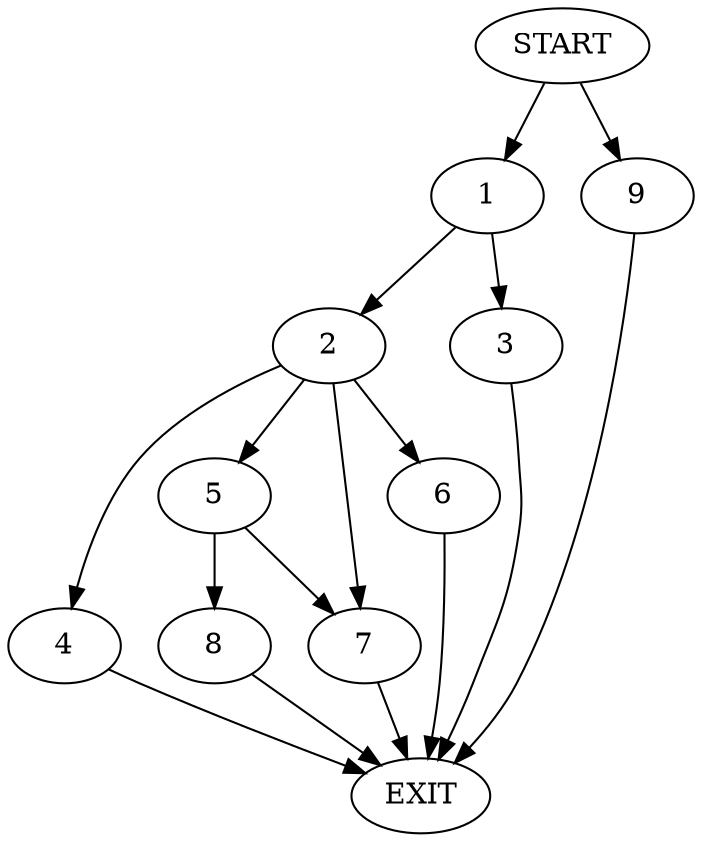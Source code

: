 digraph {
0 [label="START"]
10 [label="EXIT"]
0 -> 1
1 -> 2
1 -> 3
2 -> 4
2 -> 5
2 -> 6
2 -> 7
3 -> 10
5 -> 8
5 -> 7
6 -> 10
4 -> 10
7 -> 10
0 -> 9
9 -> 10
8 -> 10
}
